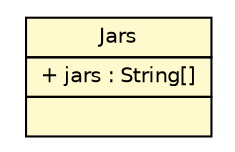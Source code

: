 #!/usr/local/bin/dot
#
# Class diagram 
# Generated by UMLGraph version R5_6 (http://www.umlgraph.org/)
#

digraph G {
	edge [fontname="Helvetica",fontsize=10,labelfontname="Helvetica",labelfontsize=10];
	node [fontname="Helvetica",fontsize=10,shape=plaintext];
	nodesep=0.25;
	ranksep=0.5;
	// sorcer.eo.operator.Jars
	c522020 [label=<<table title="sorcer.eo.operator.Jars" border="0" cellborder="1" cellspacing="0" cellpadding="2" port="p" bgcolor="lemonChiffon" href="./operator.Jars.html">
		<tr><td><table border="0" cellspacing="0" cellpadding="1">
<tr><td align="center" balign="center"> Jars </td></tr>
		</table></td></tr>
		<tr><td><table border="0" cellspacing="0" cellpadding="1">
<tr><td align="left" balign="left"> + jars : String[] </td></tr>
		</table></td></tr>
		<tr><td><table border="0" cellspacing="0" cellpadding="1">
<tr><td align="left" balign="left">  </td></tr>
		</table></td></tr>
		</table>>, URL="./operator.Jars.html", fontname="Helvetica", fontcolor="black", fontsize=10.0];
}

